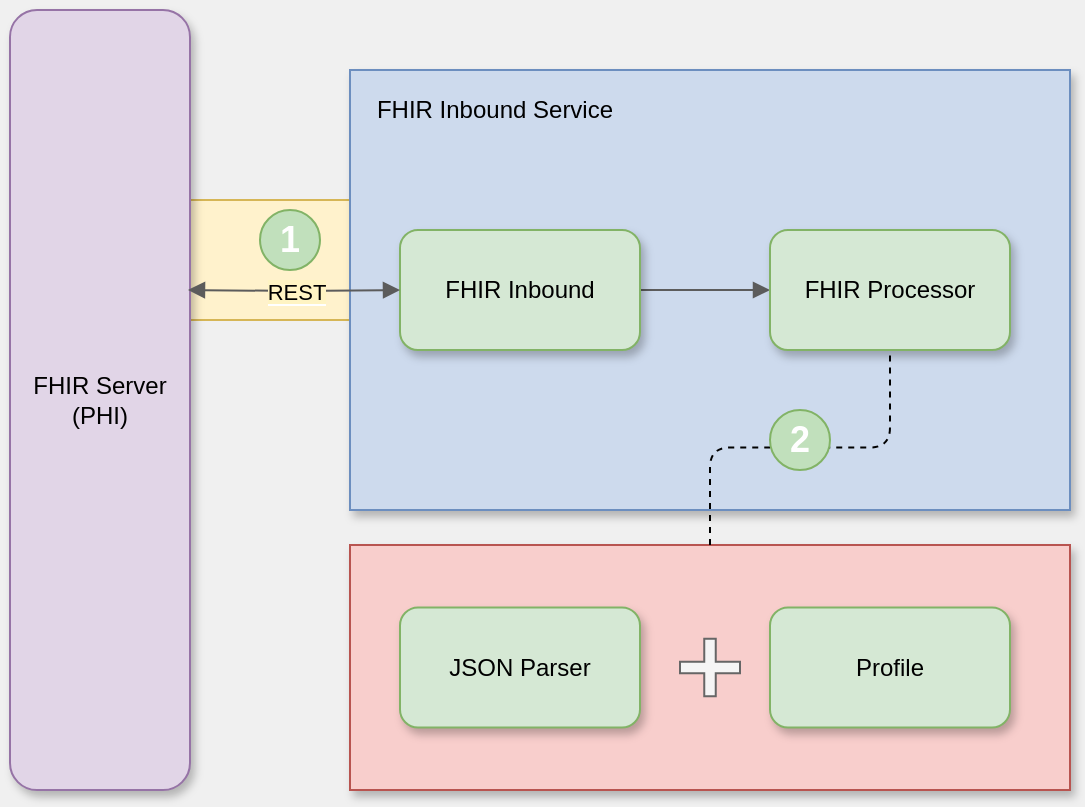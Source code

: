 <mxfile version="13.6.9" type="github">
  <diagram id="prtHgNgQTEPvFCAcTncT" name="Page-1">
    <mxGraphModel dx="1426" dy="817" grid="1" gridSize="10" guides="1" tooltips="1" connect="1" arrows="1" fold="1" page="0" pageScale="1" pageWidth="827" pageHeight="1169" background="#F0F0F0" math="0" shadow="0">
      <root>
        <mxCell id="0" />
        <mxCell id="1" parent="0" />
        <mxCell id="yn-bkgCPsS3zDhoDYlJl-2" value="" style="rounded=0;whiteSpace=wrap;html=1;fillColor=#fff2cc;strokeColor=#d6b656;" parent="1" vertex="1">
          <mxGeometry x="110" y="275" width="120" height="60" as="geometry" />
        </mxCell>
        <mxCell id="C4NGRlxyy_g65lEFCXzj-3" value="FHIR&amp;nbsp;Server (PHI)" style="rounded=1;whiteSpace=wrap;html=1;fillColor=#e1d5e7;shadow=1;strokeColor=#9673a6;" parent="1" vertex="1">
          <mxGeometry x="40" y="180" width="90" height="390" as="geometry" />
        </mxCell>
        <mxCell id="C4NGRlxyy_g65lEFCXzj-6" value="" style="rounded=0;whiteSpace=wrap;html=1;shadow=1;strokeColor=#6c8ebf;fillColor=#CDDAED;" parent="1" vertex="1">
          <mxGeometry x="210" y="210" width="360" height="220" as="geometry" />
        </mxCell>
        <mxCell id="yn-bkgCPsS3zDhoDYlJl-5" style="edgeStyle=orthogonalEdgeStyle;rounded=0;orthogonalLoop=1;jettySize=auto;html=1;exitX=1;exitY=0.5;exitDx=0;exitDy=0;entryX=0;entryY=0.5;entryDx=0;entryDy=0;startArrow=none;startFill=0;endArrow=block;endFill=1;strokeColor=#5C5C5C;" parent="1" source="C4NGRlxyy_g65lEFCXzj-9" target="C4NGRlxyy_g65lEFCXzj-11" edge="1">
          <mxGeometry relative="1" as="geometry" />
        </mxCell>
        <mxCell id="C4NGRlxyy_g65lEFCXzj-9" value="FHIR Inbound" style="rounded=1;whiteSpace=wrap;html=1;fillColor=#d5e8d4;strokeColor=#82b366;shadow=1;" parent="1" vertex="1">
          <mxGeometry x="235" y="290" width="120" height="60" as="geometry" />
        </mxCell>
        <mxCell id="C4NGRlxyy_g65lEFCXzj-10" value="FHIR Inbound Service" style="text;html=1;strokeColor=none;fillColor=none;align=center;verticalAlign=middle;whiteSpace=wrap;rounded=0;shadow=1;" parent="1" vertex="1">
          <mxGeometry x="205" y="220" width="155" height="20" as="geometry" />
        </mxCell>
        <mxCell id="C4NGRlxyy_g65lEFCXzj-11" value="FHIR Processor" style="rounded=1;whiteSpace=wrap;html=1;fillColor=#d5e8d4;strokeColor=#82b366;shadow=1;" parent="1" vertex="1">
          <mxGeometry x="420" y="290" width="120" height="60" as="geometry" />
        </mxCell>
        <mxCell id="C4NGRlxyy_g65lEFCXzj-13" value="&lt;span style=&quot;background-color: rgb(255 , 244 , 195)&quot;&gt;REST&lt;/span&gt;" style="edgeStyle=orthogonalEdgeStyle;rounded=0;orthogonalLoop=1;jettySize=auto;html=1;startArrow=block;startFill=1;endArrow=block;endFill=1;strokeColor=#5C5C5C;entryX=0;entryY=0.5;entryDx=0;entryDy=0;" parent="1" target="C4NGRlxyy_g65lEFCXzj-9" edge="1">
          <mxGeometry relative="1" as="geometry">
            <mxPoint x="210" y="375" as="targetPoint" />
            <mxPoint x="129" y="320" as="sourcePoint" />
          </mxGeometry>
        </mxCell>
        <mxCell id="C4NGRlxyy_g65lEFCXzj-17" value="" style="rounded=0;whiteSpace=wrap;html=1;shadow=1;strokeColor=#b85450;fillColor=#f8cecc;" parent="1" vertex="1">
          <mxGeometry x="210" y="447.5" width="360" height="122.5" as="geometry" />
        </mxCell>
        <mxCell id="C4NGRlxyy_g65lEFCXzj-16" value="JSON Parser" style="rounded=1;whiteSpace=wrap;html=1;fillColor=#d5e8d4;strokeColor=#82b366;shadow=1;" parent="1" vertex="1">
          <mxGeometry x="235" y="478.75" width="120" height="60" as="geometry" />
        </mxCell>
        <mxCell id="C4NGRlxyy_g65lEFCXzj-18" value="Profile" style="rounded=1;whiteSpace=wrap;html=1;fillColor=#d5e8d4;strokeColor=#82b366;shadow=1;" parent="1" vertex="1">
          <mxGeometry x="420" y="478.75" width="120" height="60" as="geometry" />
        </mxCell>
        <mxCell id="C4NGRlxyy_g65lEFCXzj-19" value="" style="endArrow=none;dashed=1;html=1;strokeColor=#000000;exitX=0.5;exitY=0;exitDx=0;exitDy=0;entryX=0.5;entryY=1;entryDx=0;entryDy=0;edgeStyle=orthogonalEdgeStyle;" parent="1" source="C4NGRlxyy_g65lEFCXzj-17" target="C4NGRlxyy_g65lEFCXzj-11" edge="1">
          <mxGeometry width="50" height="50" relative="1" as="geometry">
            <mxPoint x="410" y="430" as="sourcePoint" />
            <mxPoint x="460" y="380" as="targetPoint" />
          </mxGeometry>
        </mxCell>
        <mxCell id="C4NGRlxyy_g65lEFCXzj-24" style="edgeStyle=orthogonalEdgeStyle;rounded=0;orthogonalLoop=1;jettySize=auto;html=1;exitX=0.5;exitY=1;exitDx=0;exitDy=0;strokeColor=#000000;" parent="1" source="C4NGRlxyy_g65lEFCXzj-18" target="C4NGRlxyy_g65lEFCXzj-18" edge="1">
          <mxGeometry relative="1" as="geometry" />
        </mxCell>
        <mxCell id="6wllx-ECjrWB_K7baaXf-1" value="&lt;h2&gt;&lt;font color=&quot;#ffffff&quot;&gt;1&lt;/font&gt;&lt;/h2&gt;" style="ellipse;whiteSpace=wrap;html=1;aspect=fixed;strokeColor=#82b366;fillColor=#C1E0BC;" parent="1" vertex="1">
          <mxGeometry x="165" y="280" width="30" height="30" as="geometry" />
        </mxCell>
        <mxCell id="yn-bkgCPsS3zDhoDYlJl-6" value="&lt;h2&gt;&lt;font color=&quot;#ffffff&quot;&gt;2&lt;/font&gt;&lt;/h2&gt;" style="ellipse;whiteSpace=wrap;html=1;aspect=fixed;strokeColor=#82b366;fillColor=#C1E0BC;" parent="1" vertex="1">
          <mxGeometry x="420" y="380" width="30" height="30" as="geometry" />
        </mxCell>
        <mxCell id="yn-bkgCPsS3zDhoDYlJl-10" value="" style="shape=cross;whiteSpace=wrap;html=1;rounded=0;fillColor=#f5f5f5;strokeColor=#666666;fontColor=#333333;" parent="1" vertex="1">
          <mxGeometry x="375" y="494.38" width="30" height="28.75" as="geometry" />
        </mxCell>
      </root>
    </mxGraphModel>
  </diagram>
</mxfile>
